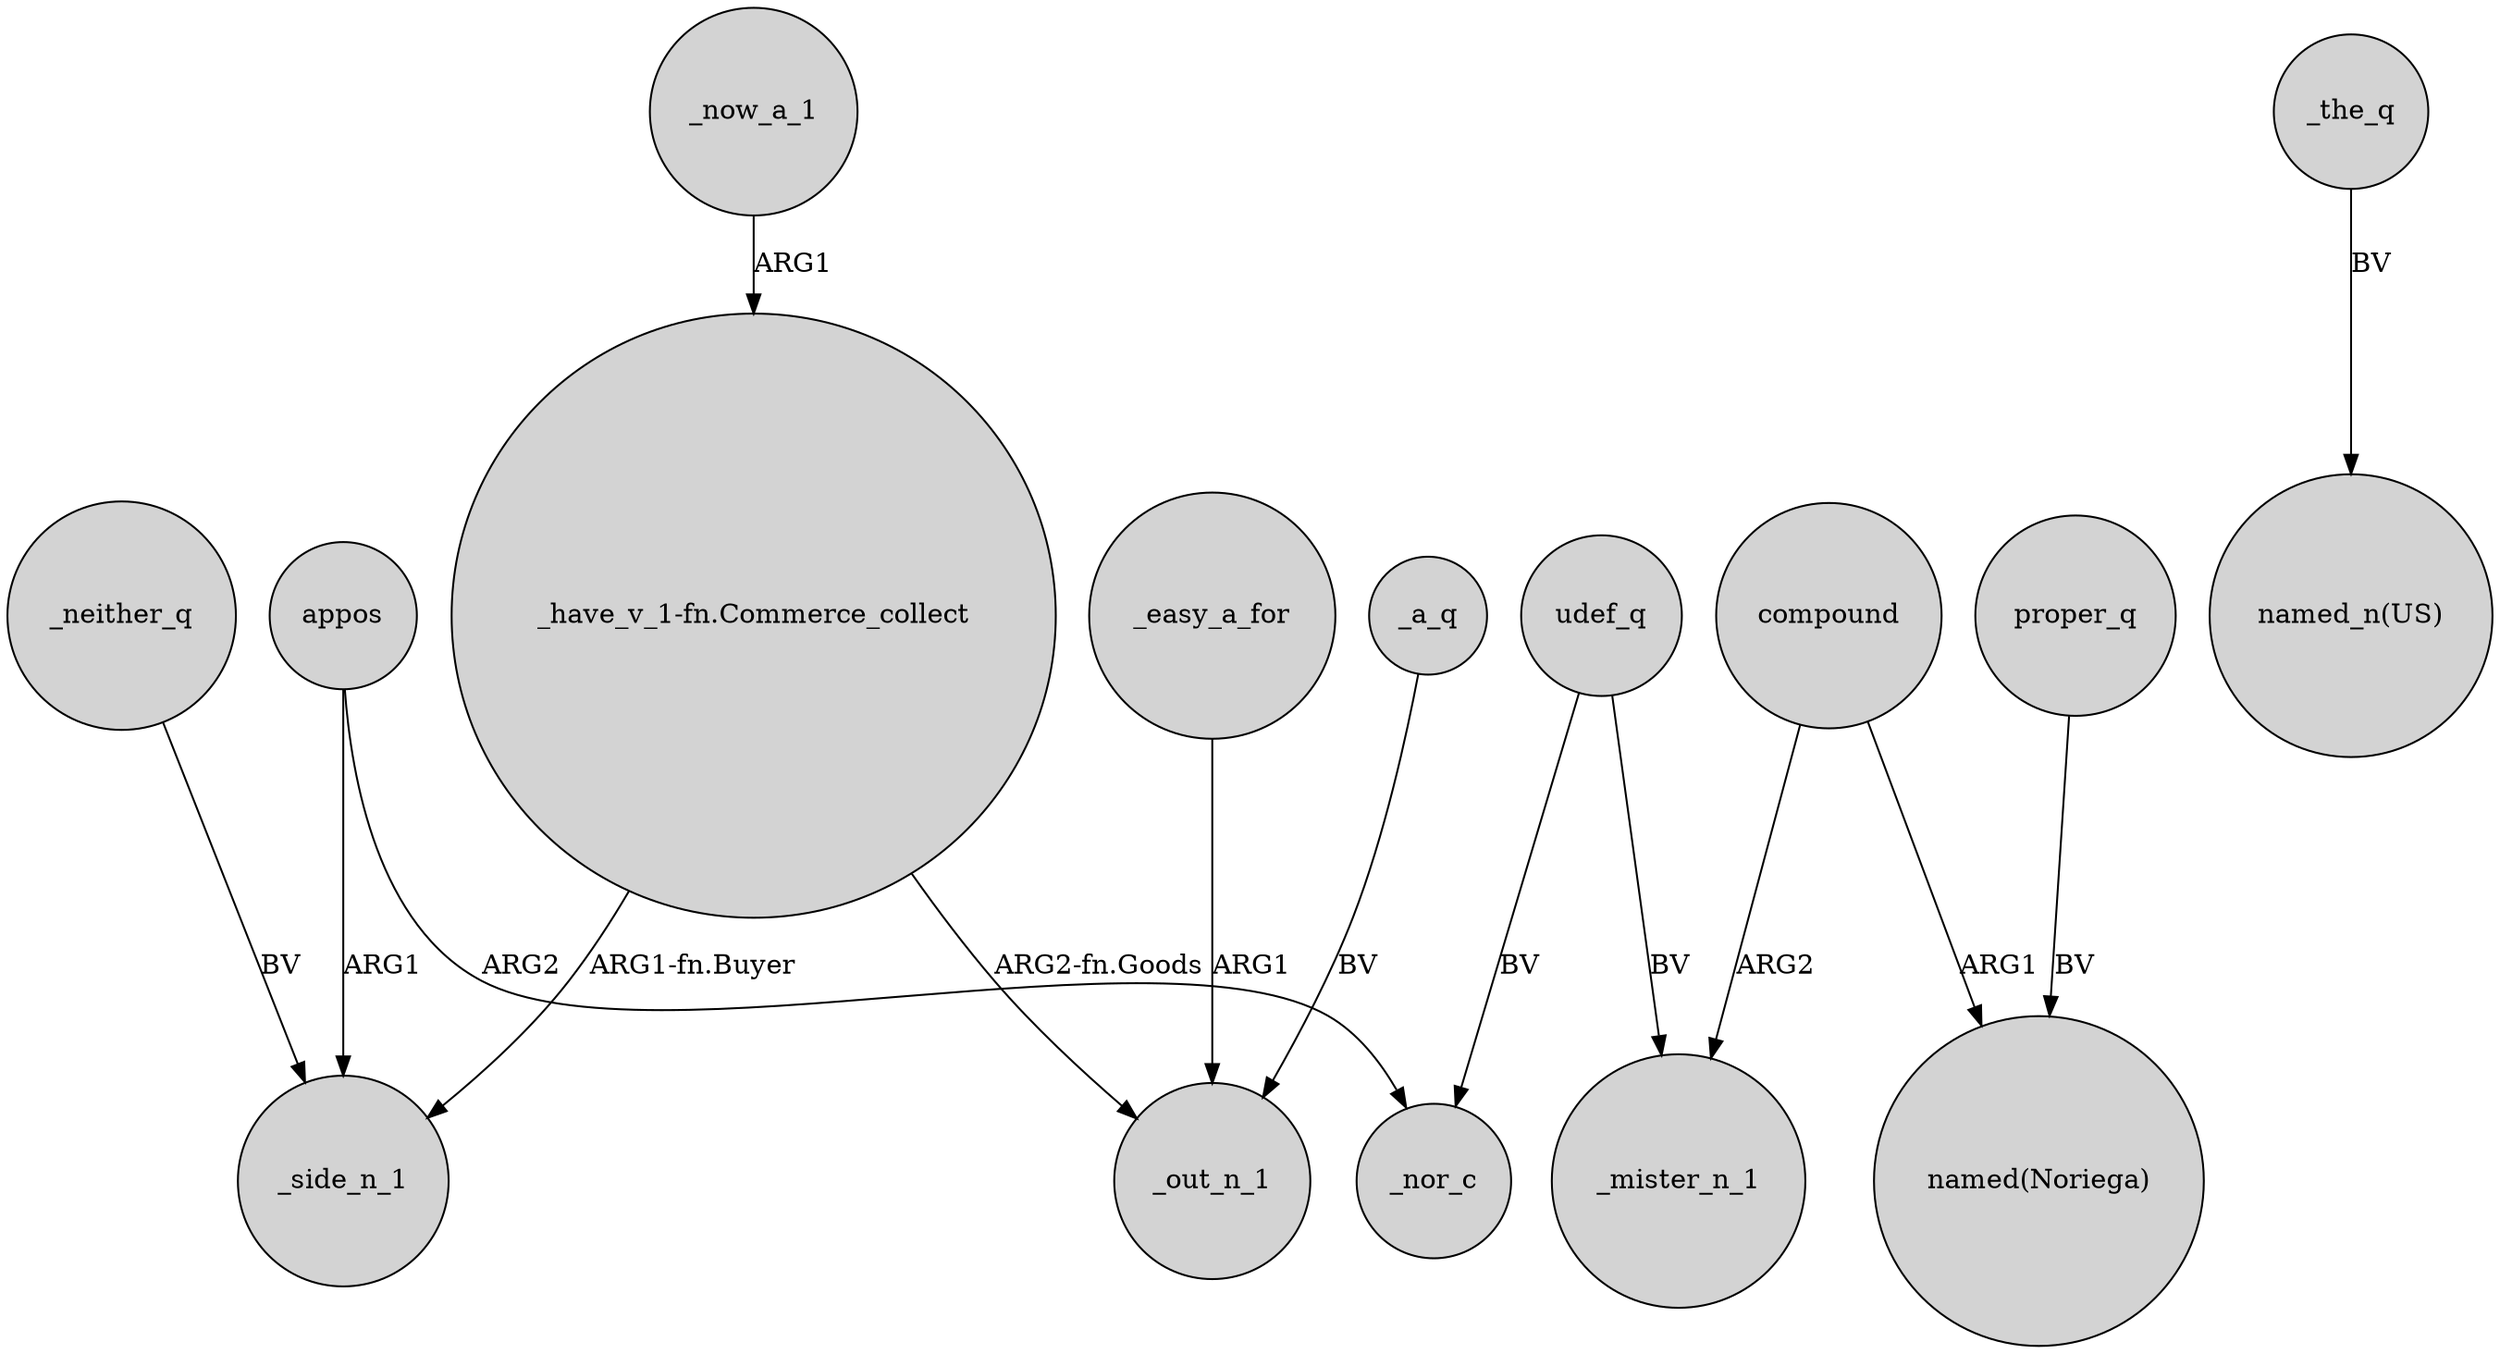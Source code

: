 digraph {
	node [shape=circle style=filled]
	appos -> _side_n_1 [label=ARG1]
	compound -> "named(Noriega)" [label=ARG1]
	_now_a_1 -> "_have_v_1-fn.Commerce_collect" [label=ARG1]
	compound -> _mister_n_1 [label=ARG2]
	"_have_v_1-fn.Commerce_collect" -> _side_n_1 [label="ARG1-fn.Buyer"]
	udef_q -> _mister_n_1 [label=BV]
	_easy_a_for -> _out_n_1 [label=ARG1]
	_the_q -> "named_n(US)" [label=BV]
	appos -> _nor_c [label=ARG2]
	"_have_v_1-fn.Commerce_collect" -> _out_n_1 [label="ARG2-fn.Goods"]
	_neither_q -> _side_n_1 [label=BV]
	udef_q -> _nor_c [label=BV]
	_a_q -> _out_n_1 [label=BV]
	proper_q -> "named(Noriega)" [label=BV]
}
